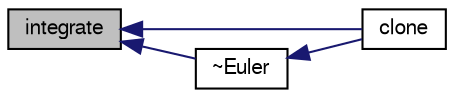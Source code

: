digraph "integrate"
{
  bgcolor="transparent";
  edge [fontname="FreeSans",fontsize="10",labelfontname="FreeSans",labelfontsize="10"];
  node [fontname="FreeSans",fontsize="10",shape=record];
  rankdir="LR";
  Node29 [label="integrate",height=0.2,width=0.4,color="black", fillcolor="grey75", style="filled", fontcolor="black"];
  Node29 -> Node30 [dir="back",color="midnightblue",fontsize="10",style="solid",fontname="FreeSans"];
  Node30 [label="clone",height=0.2,width=0.4,color="black",URL="$a23842.html#a8dbc8b57589a169d5c436079b24c221b",tooltip="Construct and return clone. "];
  Node29 -> Node31 [dir="back",color="midnightblue",fontsize="10",style="solid",fontname="FreeSans"];
  Node31 [label="~Euler",height=0.2,width=0.4,color="black",URL="$a23842.html#a28fa60483b97cd53ce2f6566616fd977",tooltip="Destructor. "];
  Node31 -> Node30 [dir="back",color="midnightblue",fontsize="10",style="solid",fontname="FreeSans"];
}
